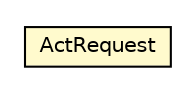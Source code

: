 #!/usr/local/bin/dot
#
# Class diagram 
# Generated by UMLGraph version R5_6 (http://www.umlgraph.org/)
#

digraph G {
	edge [fontname="Helvetica",fontsize=10,labelfontname="Helvetica",labelfontsize=10];
	node [fontname="Helvetica",fontsize=10,shape=plaintext];
	nodesep=0.25;
	ranksep=0.5;
	// jason.environment.TimeSteppedEnvironment.ActRequest
	c68522 [label=<<table title="jason.environment.TimeSteppedEnvironment.ActRequest" border="0" cellborder="1" cellspacing="0" cellpadding="2" port="p" bgcolor="lemonChiffon" href="./TimeSteppedEnvironment.ActRequest.html">
		<tr><td><table border="0" cellspacing="0" cellpadding="1">
<tr><td align="center" balign="center"> ActRequest </td></tr>
		</table></td></tr>
		</table>>, URL="./TimeSteppedEnvironment.ActRequest.html", fontname="Helvetica", fontcolor="black", fontsize=10.0];
}

